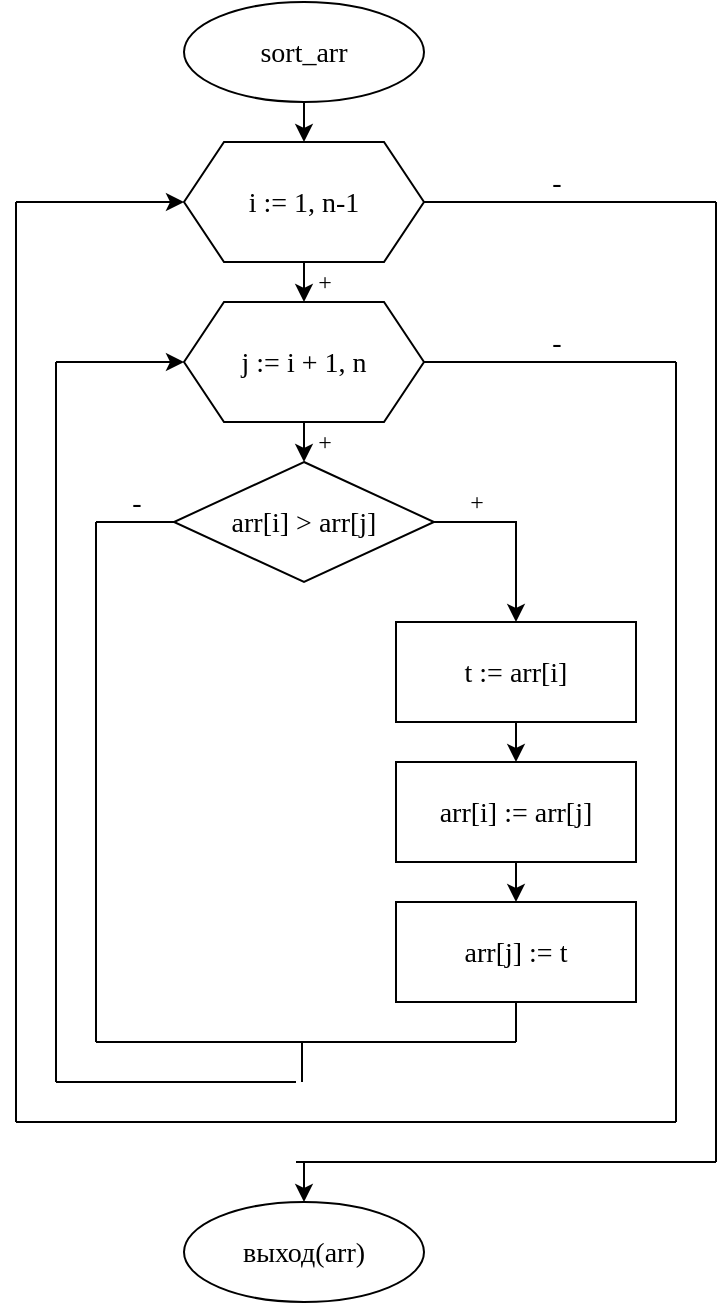 <mxfile version="13.7.9" type="device"><diagram id="C5RBs43oDa-KdzZeNtuy" name="Page-1"><mxGraphModel dx="1086" dy="806" grid="1" gridSize="10" guides="1" tooltips="1" connect="1" arrows="1" fold="1" page="1" pageScale="1" pageWidth="827" pageHeight="1169" math="0" shadow="0"><root><mxCell id="WIyWlLk6GJQsqaUBKTNV-0"/><mxCell id="WIyWlLk6GJQsqaUBKTNV-1" parent="WIyWlLk6GJQsqaUBKTNV-0"/><mxCell id="sFMX4p5jtCm43gHAi26Z-4" style="edgeStyle=orthogonalEdgeStyle;rounded=0;orthogonalLoop=1;jettySize=auto;html=1;exitX=0.5;exitY=1;exitDx=0;exitDy=0;entryX=0.5;entryY=0;entryDx=0;entryDy=0;" parent="WIyWlLk6GJQsqaUBKTNV-1" source="sFMX4p5jtCm43gHAi26Z-0" target="sFMX4p5jtCm43gHAi26Z-1" edge="1"><mxGeometry relative="1" as="geometry"/></mxCell><mxCell id="sFMX4p5jtCm43gHAi26Z-0" value="&lt;font face=&quot;Lucida Console&quot; style=&quot;font-size: 14px&quot;&gt;sort_arr&lt;br&gt;&lt;/font&gt;" style="ellipse;whiteSpace=wrap;html=1;fontSize=14;" parent="WIyWlLk6GJQsqaUBKTNV-1" vertex="1"><mxGeometry x="354" y="80" width="120" height="50" as="geometry"/></mxCell><mxCell id="sFMX4p5jtCm43gHAi26Z-5" style="edgeStyle=orthogonalEdgeStyle;rounded=0;orthogonalLoop=1;jettySize=auto;html=1;exitX=0.5;exitY=1;exitDx=0;exitDy=0;entryX=0.5;entryY=0;entryDx=0;entryDy=0;" parent="WIyWlLk6GJQsqaUBKTNV-1" source="sFMX4p5jtCm43gHAi26Z-1" target="sFMX4p5jtCm43gHAi26Z-2" edge="1"><mxGeometry relative="1" as="geometry"/></mxCell><mxCell id="sFMX4p5jtCm43gHAi26Z-1" value="&lt;font face=&quot;Lucida Console&quot; style=&quot;font-size: 14px;&quot;&gt;i := 1, n-1&lt;/font&gt;" style="shape=hexagon;perimeter=hexagonPerimeter2;whiteSpace=wrap;html=1;fixedSize=1;fontSize=14;" parent="WIyWlLk6GJQsqaUBKTNV-1" vertex="1"><mxGeometry x="354" y="150" width="120" height="60" as="geometry"/></mxCell><mxCell id="sFMX4p5jtCm43gHAi26Z-6" style="edgeStyle=orthogonalEdgeStyle;rounded=0;orthogonalLoop=1;jettySize=auto;html=1;exitX=0.5;exitY=1;exitDx=0;exitDy=0;entryX=0.5;entryY=0;entryDx=0;entryDy=0;" parent="WIyWlLk6GJQsqaUBKTNV-1" source="sFMX4p5jtCm43gHAi26Z-2" target="sFMX4p5jtCm43gHAi26Z-3" edge="1"><mxGeometry relative="1" as="geometry"/></mxCell><mxCell id="sFMX4p5jtCm43gHAi26Z-2" value="&lt;font face=&quot;Lucida Console&quot; style=&quot;font-size: 14px;&quot;&gt;j := i + 1, n&lt;/font&gt;" style="shape=hexagon;perimeter=hexagonPerimeter2;whiteSpace=wrap;html=1;fixedSize=1;fontSize=14;" parent="WIyWlLk6GJQsqaUBKTNV-1" vertex="1"><mxGeometry x="354" y="230" width="120" height="60" as="geometry"/></mxCell><mxCell id="sFMX4p5jtCm43gHAi26Z-10" style="edgeStyle=orthogonalEdgeStyle;rounded=0;orthogonalLoop=1;jettySize=auto;html=1;exitX=1;exitY=0.5;exitDx=0;exitDy=0;entryX=0.5;entryY=0;entryDx=0;entryDy=0;" parent="WIyWlLk6GJQsqaUBKTNV-1" source="sFMX4p5jtCm43gHAi26Z-3" target="sFMX4p5jtCm43gHAi26Z-7" edge="1"><mxGeometry relative="1" as="geometry"/></mxCell><mxCell id="sFMX4p5jtCm43gHAi26Z-3" value="&lt;font face=&quot;Lucida Console&quot; style=&quot;font-size: 14px;&quot;&gt;arr[i] &amp;gt; arr[j]&lt;/font&gt;" style="rhombus;whiteSpace=wrap;html=1;fontSize=14;" parent="WIyWlLk6GJQsqaUBKTNV-1" vertex="1"><mxGeometry x="349" y="310" width="130" height="60" as="geometry"/></mxCell><mxCell id="sFMX4p5jtCm43gHAi26Z-11" style="edgeStyle=orthogonalEdgeStyle;rounded=0;orthogonalLoop=1;jettySize=auto;html=1;exitX=0.5;exitY=1;exitDx=0;exitDy=0;entryX=0.5;entryY=0;entryDx=0;entryDy=0;" parent="WIyWlLk6GJQsqaUBKTNV-1" source="sFMX4p5jtCm43gHAi26Z-7" target="sFMX4p5jtCm43gHAi26Z-8" edge="1"><mxGeometry relative="1" as="geometry"/></mxCell><mxCell id="sFMX4p5jtCm43gHAi26Z-7" value="&lt;font face=&quot;Lucida Console&quot; style=&quot;font-size: 14px;&quot;&gt;t := arr[i]&lt;/font&gt;" style="rounded=0;whiteSpace=wrap;html=1;fontSize=14;" parent="WIyWlLk6GJQsqaUBKTNV-1" vertex="1"><mxGeometry x="460" y="390" width="120" height="50" as="geometry"/></mxCell><mxCell id="sFMX4p5jtCm43gHAi26Z-12" style="edgeStyle=orthogonalEdgeStyle;rounded=0;orthogonalLoop=1;jettySize=auto;html=1;exitX=0.5;exitY=1;exitDx=0;exitDy=0;entryX=0.5;entryY=0;entryDx=0;entryDy=0;" parent="WIyWlLk6GJQsqaUBKTNV-1" source="sFMX4p5jtCm43gHAi26Z-8" target="sFMX4p5jtCm43gHAi26Z-9" edge="1"><mxGeometry relative="1" as="geometry"/></mxCell><mxCell id="sFMX4p5jtCm43gHAi26Z-8" value="&lt;font face=&quot;Lucida Console&quot; style=&quot;font-size: 14px;&quot;&gt;arr[i] := arr[j]&lt;/font&gt;" style="rounded=0;whiteSpace=wrap;html=1;fontSize=14;" parent="WIyWlLk6GJQsqaUBKTNV-1" vertex="1"><mxGeometry x="460" y="460" width="120" height="50" as="geometry"/></mxCell><mxCell id="sFMX4p5jtCm43gHAi26Z-9" value="&lt;font face=&quot;Lucida Console&quot; style=&quot;font-size: 14px;&quot;&gt;arr[j] := t&lt;/font&gt;" style="rounded=0;whiteSpace=wrap;html=1;fontSize=14;" parent="WIyWlLk6GJQsqaUBKTNV-1" vertex="1"><mxGeometry x="460" y="530" width="120" height="50" as="geometry"/></mxCell><mxCell id="sFMX4p5jtCm43gHAi26Z-13" value="" style="endArrow=none;html=1;entryX=0;entryY=0.5;entryDx=0;entryDy=0;" parent="WIyWlLk6GJQsqaUBKTNV-1" target="sFMX4p5jtCm43gHAi26Z-3" edge="1"><mxGeometry width="50" height="50" relative="1" as="geometry"><mxPoint x="310" y="340" as="sourcePoint"/><mxPoint x="410" y="470" as="targetPoint"/></mxGeometry></mxCell><mxCell id="sFMX4p5jtCm43gHAi26Z-14" value="" style="endArrow=none;html=1;" parent="WIyWlLk6GJQsqaUBKTNV-1" edge="1"><mxGeometry width="50" height="50" relative="1" as="geometry"><mxPoint x="310" y="600" as="sourcePoint"/><mxPoint x="310" y="340" as="targetPoint"/></mxGeometry></mxCell><mxCell id="sFMX4p5jtCm43gHAi26Z-15" value="" style="endArrow=none;html=1;entryX=0.5;entryY=1;entryDx=0;entryDy=0;" parent="WIyWlLk6GJQsqaUBKTNV-1" target="sFMX4p5jtCm43gHAi26Z-9" edge="1"><mxGeometry width="50" height="50" relative="1" as="geometry"><mxPoint x="520" y="600" as="sourcePoint"/><mxPoint x="410" y="470" as="targetPoint"/></mxGeometry></mxCell><mxCell id="sFMX4p5jtCm43gHAi26Z-16" value="" style="endArrow=none;html=1;" parent="WIyWlLk6GJQsqaUBKTNV-1" edge="1"><mxGeometry width="50" height="50" relative="1" as="geometry"><mxPoint x="310" y="600" as="sourcePoint"/><mxPoint x="520" y="600" as="targetPoint"/></mxGeometry></mxCell><mxCell id="sFMX4p5jtCm43gHAi26Z-18" value="" style="endArrow=none;html=1;" parent="WIyWlLk6GJQsqaUBKTNV-1" edge="1"><mxGeometry width="50" height="50" relative="1" as="geometry"><mxPoint x="413" y="620" as="sourcePoint"/><mxPoint x="413" y="600" as="targetPoint"/></mxGeometry></mxCell><mxCell id="sFMX4p5jtCm43gHAi26Z-19" value="" style="endArrow=none;html=1;" parent="WIyWlLk6GJQsqaUBKTNV-1" edge="1"><mxGeometry width="50" height="50" relative="1" as="geometry"><mxPoint x="290" y="620" as="sourcePoint"/><mxPoint x="410" y="620" as="targetPoint"/></mxGeometry></mxCell><mxCell id="sFMX4p5jtCm43gHAi26Z-20" value="" style="endArrow=none;html=1;" parent="WIyWlLk6GJQsqaUBKTNV-1" edge="1"><mxGeometry width="50" height="50" relative="1" as="geometry"><mxPoint x="290" y="620" as="sourcePoint"/><mxPoint x="290" y="260" as="targetPoint"/></mxGeometry></mxCell><mxCell id="sFMX4p5jtCm43gHAi26Z-21" value="" style="endArrow=classic;html=1;entryX=0;entryY=0.5;entryDx=0;entryDy=0;" parent="WIyWlLk6GJQsqaUBKTNV-1" target="sFMX4p5jtCm43gHAi26Z-2" edge="1"><mxGeometry width="50" height="50" relative="1" as="geometry"><mxPoint x="290" y="260" as="sourcePoint"/><mxPoint x="410" y="470" as="targetPoint"/></mxGeometry></mxCell><mxCell id="sFMX4p5jtCm43gHAi26Z-23" value="" style="endArrow=none;html=1;exitX=1;exitY=0.5;exitDx=0;exitDy=0;" parent="WIyWlLk6GJQsqaUBKTNV-1" source="sFMX4p5jtCm43gHAi26Z-2" edge="1"><mxGeometry width="50" height="50" relative="1" as="geometry"><mxPoint x="360" y="520" as="sourcePoint"/><mxPoint x="600" y="260" as="targetPoint"/></mxGeometry></mxCell><mxCell id="sFMX4p5jtCm43gHAi26Z-24" value="" style="endArrow=none;html=1;" parent="WIyWlLk6GJQsqaUBKTNV-1" edge="1"><mxGeometry width="50" height="50" relative="1" as="geometry"><mxPoint x="600" y="640" as="sourcePoint"/><mxPoint x="600" y="260" as="targetPoint"/></mxGeometry></mxCell><mxCell id="sFMX4p5jtCm43gHAi26Z-25" value="" style="endArrow=none;html=1;" parent="WIyWlLk6GJQsqaUBKTNV-1" edge="1"><mxGeometry width="50" height="50" relative="1" as="geometry"><mxPoint x="270" y="640" as="sourcePoint"/><mxPoint x="600" y="640" as="targetPoint"/></mxGeometry></mxCell><mxCell id="sFMX4p5jtCm43gHAi26Z-26" value="" style="endArrow=none;html=1;" parent="WIyWlLk6GJQsqaUBKTNV-1" edge="1"><mxGeometry width="50" height="50" relative="1" as="geometry"><mxPoint x="270" y="640" as="sourcePoint"/><mxPoint x="270" y="180" as="targetPoint"/></mxGeometry></mxCell><mxCell id="sFMX4p5jtCm43gHAi26Z-27" value="" style="endArrow=classic;html=1;entryX=0;entryY=0.5;entryDx=0;entryDy=0;" parent="WIyWlLk6GJQsqaUBKTNV-1" target="sFMX4p5jtCm43gHAi26Z-1" edge="1"><mxGeometry width="50" height="50" relative="1" as="geometry"><mxPoint x="270" y="180" as="sourcePoint"/><mxPoint x="410" y="470" as="targetPoint"/></mxGeometry></mxCell><mxCell id="sFMX4p5jtCm43gHAi26Z-29" value="" style="endArrow=none;html=1;entryX=1;entryY=0.5;entryDx=0;entryDy=0;" parent="WIyWlLk6GJQsqaUBKTNV-1" target="sFMX4p5jtCm43gHAi26Z-1" edge="1"><mxGeometry width="50" height="50" relative="1" as="geometry"><mxPoint x="620" y="180" as="sourcePoint"/><mxPoint x="470" y="150" as="targetPoint"/></mxGeometry></mxCell><mxCell id="sFMX4p5jtCm43gHAi26Z-30" value="" style="endArrow=none;html=1;" parent="WIyWlLk6GJQsqaUBKTNV-1" edge="1"><mxGeometry width="50" height="50" relative="1" as="geometry"><mxPoint x="620" y="660" as="sourcePoint"/><mxPoint x="620" y="180" as="targetPoint"/></mxGeometry></mxCell><mxCell id="sFMX4p5jtCm43gHAi26Z-31" value="" style="endArrow=none;html=1;" parent="WIyWlLk6GJQsqaUBKTNV-1" edge="1"><mxGeometry width="50" height="50" relative="1" as="geometry"><mxPoint x="410" y="660" as="sourcePoint"/><mxPoint x="620" y="660" as="targetPoint"/></mxGeometry></mxCell><mxCell id="sFMX4p5jtCm43gHAi26Z-32" value="&lt;font face=&quot;Lucida Console&quot; style=&quot;font-size: 14px&quot;&gt;выход(arr)&lt;/font&gt;" style="ellipse;whiteSpace=wrap;html=1;fontSize=14;" parent="WIyWlLk6GJQsqaUBKTNV-1" vertex="1"><mxGeometry x="354" y="680" width="120" height="50" as="geometry"/></mxCell><mxCell id="sFMX4p5jtCm43gHAi26Z-33" value="" style="endArrow=classic;html=1;entryX=0.5;entryY=0;entryDx=0;entryDy=0;" parent="WIyWlLk6GJQsqaUBKTNV-1" target="sFMX4p5jtCm43gHAi26Z-32" edge="1"><mxGeometry width="50" height="50" relative="1" as="geometry"><mxPoint x="414" y="660" as="sourcePoint"/><mxPoint x="470" y="550" as="targetPoint"/></mxGeometry></mxCell><mxCell id="8kEVyu0TavqLSNV_-D7k-0" value="&lt;font face=&quot;Lucida Console&quot;&gt;+&lt;/font&gt;" style="text;html=1;align=center;verticalAlign=middle;resizable=0;points=[];autosize=1;" parent="WIyWlLk6GJQsqaUBKTNV-1" vertex="1"><mxGeometry x="414" y="210" width="20" height="20" as="geometry"/></mxCell><mxCell id="8kEVyu0TavqLSNV_-D7k-1" value="&lt;font face=&quot;Lucida Console&quot;&gt;+&lt;/font&gt;" style="text;html=1;align=center;verticalAlign=middle;resizable=0;points=[];autosize=1;" parent="WIyWlLk6GJQsqaUBKTNV-1" vertex="1"><mxGeometry x="414" y="290" width="20" height="20" as="geometry"/></mxCell><mxCell id="8kEVyu0TavqLSNV_-D7k-2" value="&lt;font face=&quot;Lucida Console&quot;&gt;+&lt;/font&gt;" style="text;html=1;align=center;verticalAlign=middle;resizable=0;points=[];autosize=1;" parent="WIyWlLk6GJQsqaUBKTNV-1" vertex="1"><mxGeometry x="490" y="320" width="20" height="20" as="geometry"/></mxCell><mxCell id="8kEVyu0TavqLSNV_-D7k-3" value="&lt;font face=&quot;Lucida Console&quot;&gt;-&lt;/font&gt;" style="text;html=1;align=center;verticalAlign=middle;resizable=0;points=[];autosize=1;fontSize=14;" parent="WIyWlLk6GJQsqaUBKTNV-1" vertex="1"><mxGeometry x="530" y="160" width="20" height="20" as="geometry"/></mxCell><mxCell id="8kEVyu0TavqLSNV_-D7k-4" value="&lt;font face=&quot;Lucida Console&quot;&gt;-&lt;/font&gt;" style="text;html=1;align=center;verticalAlign=middle;resizable=0;points=[];autosize=1;fontSize=14;" parent="WIyWlLk6GJQsqaUBKTNV-1" vertex="1"><mxGeometry x="530" y="240" width="20" height="20" as="geometry"/></mxCell><mxCell id="8kEVyu0TavqLSNV_-D7k-5" value="&lt;font face=&quot;Lucida Console&quot;&gt;-&lt;/font&gt;" style="text;html=1;align=center;verticalAlign=middle;resizable=0;points=[];autosize=1;fontSize=14;" parent="WIyWlLk6GJQsqaUBKTNV-1" vertex="1"><mxGeometry x="320" y="320" width="20" height="20" as="geometry"/></mxCell></root></mxGraphModel></diagram></mxfile>
